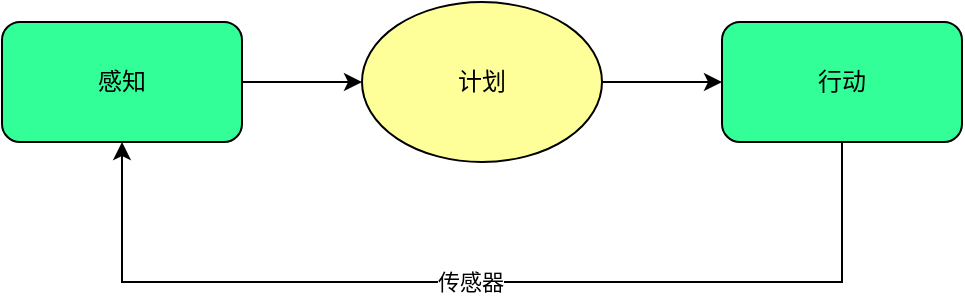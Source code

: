 <mxfile version="21.6.6" type="device" pages="2">
  <diagram name="Page-1" id="-x1rQi7dG0WxQ-_r-RhQ">
    <mxGraphModel dx="1194" dy="2270" grid="1" gridSize="10" guides="1" tooltips="1" connect="1" arrows="1" fold="1" page="1" pageScale="1" pageWidth="850" pageHeight="1100" math="0" shadow="0">
      <root>
        <mxCell id="0" />
        <mxCell id="1" parent="0" />
        <mxCell id="NI1XcI7PYZ9r-GpVawT1-5" value="" style="edgeStyle=orthogonalEdgeStyle;rounded=0;orthogonalLoop=1;jettySize=auto;html=1;" parent="1" source="NI1XcI7PYZ9r-GpVawT1-1" target="NI1XcI7PYZ9r-GpVawT1-3" edge="1">
          <mxGeometry relative="1" as="geometry" />
        </mxCell>
        <mxCell id="NI1XcI7PYZ9r-GpVawT1-1" value="感知" style="rounded=1;whiteSpace=wrap;html=1;fillColor=#33FF99;" parent="1" vertex="1">
          <mxGeometry x="140" y="190" width="120" height="60" as="geometry" />
        </mxCell>
        <mxCell id="NI1XcI7PYZ9r-GpVawT1-4" style="edgeStyle=orthogonalEdgeStyle;rounded=0;orthogonalLoop=1;jettySize=auto;html=1;exitX=0.5;exitY=1;exitDx=0;exitDy=0;entryX=0.5;entryY=1;entryDx=0;entryDy=0;" parent="1" source="NI1XcI7PYZ9r-GpVawT1-2" target="NI1XcI7PYZ9r-GpVawT1-1" edge="1">
          <mxGeometry relative="1" as="geometry">
            <Array as="points">
              <mxPoint x="560" y="320" />
              <mxPoint x="200" y="320" />
            </Array>
          </mxGeometry>
        </mxCell>
        <mxCell id="NI1XcI7PYZ9r-GpVawT1-7" value="传感器" style="edgeLabel;html=1;align=center;verticalAlign=middle;resizable=0;points=[];" parent="NI1XcI7PYZ9r-GpVawT1-4" vertex="1" connectable="0">
          <mxGeometry x="0.024" relative="1" as="geometry">
            <mxPoint as="offset" />
          </mxGeometry>
        </mxCell>
        <mxCell id="NI1XcI7PYZ9r-GpVawT1-2" value="行动" style="rounded=1;whiteSpace=wrap;html=1;fillColor=#33FF99;" parent="1" vertex="1">
          <mxGeometry x="500" y="190" width="120" height="60" as="geometry" />
        </mxCell>
        <mxCell id="NI1XcI7PYZ9r-GpVawT1-6" value="" style="edgeStyle=orthogonalEdgeStyle;rounded=0;orthogonalLoop=1;jettySize=auto;html=1;" parent="1" source="NI1XcI7PYZ9r-GpVawT1-3" target="NI1XcI7PYZ9r-GpVawT1-2" edge="1">
          <mxGeometry relative="1" as="geometry" />
        </mxCell>
        <mxCell id="NI1XcI7PYZ9r-GpVawT1-3" value="计划" style="ellipse;whiteSpace=wrap;html=1;fillColor=#FFFF99;" parent="1" vertex="1">
          <mxGeometry x="320" y="180" width="120" height="80" as="geometry" />
        </mxCell>
      </root>
    </mxGraphModel>
  </diagram>
  <diagram id="xrjvi4bqZW7vDQOlihGo" name="Page-2">
    <mxGraphModel dx="1194" dy="1170" grid="1" gridSize="10" guides="1" tooltips="1" connect="1" arrows="1" fold="1" page="1" pageScale="1" pageWidth="850" pageHeight="1100" math="0" shadow="0">
      <root>
        <mxCell id="0" />
        <mxCell id="1" parent="0" />
        <mxCell id="9SIYRg0LV1RDxC8XlKd5-5" value="" style="edgeStyle=orthogonalEdgeStyle;rounded=0;orthogonalLoop=1;jettySize=auto;html=1;exitX=0.25;exitY=0;exitDx=0;exitDy=0;" edge="1" parent="1" source="9SIYRg0LV1RDxC8XlKd5-3" target="9SIYRg0LV1RDxC8XlKd5-4">
          <mxGeometry relative="1" as="geometry" />
        </mxCell>
        <mxCell id="9SIYRg0LV1RDxC8XlKd5-14" style="edgeStyle=orthogonalEdgeStyle;rounded=0;orthogonalLoop=1;jettySize=auto;html=1;exitX=0.75;exitY=0;exitDx=0;exitDy=0;entryX=0.5;entryY=1;entryDx=0;entryDy=0;" edge="1" parent="1" source="9SIYRg0LV1RDxC8XlKd5-3" target="9SIYRg0LV1RDxC8XlKd5-12">
          <mxGeometry relative="1" as="geometry" />
        </mxCell>
        <mxCell id="9SIYRg0LV1RDxC8XlKd5-17" style="edgeStyle=orthogonalEdgeStyle;rounded=0;orthogonalLoop=1;jettySize=auto;html=1;exitX=0.25;exitY=1;exitDx=0;exitDy=0;entryX=0.5;entryY=0;entryDx=0;entryDy=0;" edge="1" parent="1" source="9SIYRg0LV1RDxC8XlKd5-3" target="9SIYRg0LV1RDxC8XlKd5-11">
          <mxGeometry relative="1" as="geometry" />
        </mxCell>
        <mxCell id="9SIYRg0LV1RDxC8XlKd5-18" style="edgeStyle=orthogonalEdgeStyle;rounded=0;orthogonalLoop=1;jettySize=auto;html=1;exitX=0.75;exitY=1;exitDx=0;exitDy=0;entryX=0.5;entryY=0;entryDx=0;entryDy=0;" edge="1" parent="1" source="9SIYRg0LV1RDxC8XlKd5-3" target="9SIYRg0LV1RDxC8XlKd5-10">
          <mxGeometry relative="1" as="geometry" />
        </mxCell>
        <mxCell id="9SIYRg0LV1RDxC8XlKd5-3" value="Agent智能体" style="rounded=0;whiteSpace=wrap;html=1;fillColor=#FF9999;" vertex="1" parent="1">
          <mxGeometry x="830" y="1760" width="120" height="60" as="geometry" />
        </mxCell>
        <mxCell id="9SIYRg0LV1RDxC8XlKd5-8" style="edgeStyle=orthogonalEdgeStyle;rounded=0;orthogonalLoop=1;jettySize=auto;html=1;exitX=0;exitY=0.25;exitDx=0;exitDy=0;entryX=1;entryY=0.5;entryDx=0;entryDy=0;" edge="1" parent="1" source="9SIYRg0LV1RDxC8XlKd5-4" target="9SIYRg0LV1RDxC8XlKd5-6">
          <mxGeometry relative="1" as="geometry" />
        </mxCell>
        <mxCell id="9SIYRg0LV1RDxC8XlKd5-9" style="edgeStyle=orthogonalEdgeStyle;rounded=0;orthogonalLoop=1;jettySize=auto;html=1;exitX=-0.008;exitY=0.617;exitDx=0;exitDy=0;entryX=1;entryY=0.5;entryDx=0;entryDy=0;exitPerimeter=0;" edge="1" parent="1" source="9SIYRg0LV1RDxC8XlKd5-4" target="9SIYRg0LV1RDxC8XlKd5-7">
          <mxGeometry relative="1" as="geometry" />
        </mxCell>
        <mxCell id="9SIYRg0LV1RDxC8XlKd5-4" value="记忆模块" style="rounded=0;whiteSpace=wrap;html=1;fillColor=#66FF66;" vertex="1" parent="1">
          <mxGeometry x="730" y="1620" width="120" height="60" as="geometry" />
        </mxCell>
        <mxCell id="9SIYRg0LV1RDxC8XlKd5-6" value="短期记忆" style="rounded=0;whiteSpace=wrap;html=1;fillColor=#FFFF99;" vertex="1" parent="1">
          <mxGeometry x="530" y="1530" width="120" height="60" as="geometry" />
        </mxCell>
        <mxCell id="9SIYRg0LV1RDxC8XlKd5-7" value="长期记忆" style="rounded=0;whiteSpace=wrap;html=1;fillColor=#FFFF99;" vertex="1" parent="1">
          <mxGeometry x="530" y="1700" width="120" height="60" as="geometry" />
        </mxCell>
        <mxCell id="9SIYRg0LV1RDxC8XlKd5-10" value="执行模块" style="rounded=0;whiteSpace=wrap;html=1;fillColor=#66FF66;" vertex="1" parent="1">
          <mxGeometry x="910" y="1880" width="120" height="60" as="geometry" />
        </mxCell>
        <mxCell id="9SIYRg0LV1RDxC8XlKd5-45" style="edgeStyle=orthogonalEdgeStyle;rounded=0;orthogonalLoop=1;jettySize=auto;html=1;exitX=0;exitY=1;exitDx=0;exitDy=0;entryX=0.5;entryY=0;entryDx=0;entryDy=0;" edge="1" parent="1" source="9SIYRg0LV1RDxC8XlKd5-11" target="9SIYRg0LV1RDxC8XlKd5-41">
          <mxGeometry relative="1" as="geometry">
            <Array as="points">
              <mxPoint x="740" y="1980" />
              <mxPoint x="590" y="1980" />
            </Array>
          </mxGeometry>
        </mxCell>
        <mxCell id="9SIYRg0LV1RDxC8XlKd5-46" style="edgeStyle=orthogonalEdgeStyle;rounded=0;orthogonalLoop=1;jettySize=auto;html=1;exitX=0.25;exitY=1;exitDx=0;exitDy=0;entryX=0.5;entryY=0;entryDx=0;entryDy=0;" edge="1" parent="1" source="9SIYRg0LV1RDxC8XlKd5-11" target="9SIYRg0LV1RDxC8XlKd5-43">
          <mxGeometry relative="1" as="geometry" />
        </mxCell>
        <mxCell id="9SIYRg0LV1RDxC8XlKd5-47" style="edgeStyle=orthogonalEdgeStyle;rounded=0;orthogonalLoop=1;jettySize=auto;html=1;exitX=0.5;exitY=1;exitDx=0;exitDy=0;" edge="1" parent="1" source="9SIYRg0LV1RDxC8XlKd5-11" target="9SIYRg0LV1RDxC8XlKd5-42">
          <mxGeometry relative="1" as="geometry" />
        </mxCell>
        <mxCell id="9SIYRg0LV1RDxC8XlKd5-48" style="edgeStyle=orthogonalEdgeStyle;rounded=0;orthogonalLoop=1;jettySize=auto;html=1;exitX=0.75;exitY=1;exitDx=0;exitDy=0;entryX=0.5;entryY=0;entryDx=0;entryDy=0;" edge="1" parent="1" source="9SIYRg0LV1RDxC8XlKd5-11" target="9SIYRg0LV1RDxC8XlKd5-44">
          <mxGeometry relative="1" as="geometry">
            <Array as="points">
              <mxPoint x="830" y="1980" />
              <mxPoint x="1010" y="1980" />
            </Array>
          </mxGeometry>
        </mxCell>
        <mxCell id="9SIYRg0LV1RDxC8XlKd5-11" value="工具箱" style="rounded=0;whiteSpace=wrap;html=1;fillColor=#66FF66;" vertex="1" parent="1">
          <mxGeometry x="740" y="1880" width="120" height="60" as="geometry" />
        </mxCell>
        <mxCell id="9SIYRg0LV1RDxC8XlKd5-22" value="" style="edgeStyle=orthogonalEdgeStyle;rounded=0;orthogonalLoop=1;jettySize=auto;html=1;exitX=0.25;exitY=0;exitDx=0;exitDy=0;" edge="1" parent="1" source="9SIYRg0LV1RDxC8XlKd5-12" target="9SIYRg0LV1RDxC8XlKd5-21">
          <mxGeometry relative="1" as="geometry" />
        </mxCell>
        <mxCell id="9SIYRg0LV1RDxC8XlKd5-25" style="edgeStyle=orthogonalEdgeStyle;rounded=0;orthogonalLoop=1;jettySize=auto;html=1;exitX=0.5;exitY=0;exitDx=0;exitDy=0;entryX=0.5;entryY=1;entryDx=0;entryDy=0;" edge="1" parent="1" source="9SIYRg0LV1RDxC8XlKd5-12" target="9SIYRg0LV1RDxC8XlKd5-23">
          <mxGeometry relative="1" as="geometry" />
        </mxCell>
        <mxCell id="9SIYRg0LV1RDxC8XlKd5-26" style="edgeStyle=orthogonalEdgeStyle;rounded=0;orthogonalLoop=1;jettySize=auto;html=1;exitX=0.75;exitY=0;exitDx=0;exitDy=0;entryX=0;entryY=0.5;entryDx=0;entryDy=0;" edge="1" parent="1" source="9SIYRg0LV1RDxC8XlKd5-12" target="9SIYRg0LV1RDxC8XlKd5-24">
          <mxGeometry relative="1" as="geometry" />
        </mxCell>
        <mxCell id="9SIYRg0LV1RDxC8XlKd5-28" style="edgeStyle=orthogonalEdgeStyle;rounded=0;orthogonalLoop=1;jettySize=auto;html=1;exitX=1;exitY=0;exitDx=0;exitDy=0;entryX=0;entryY=0.5;entryDx=0;entryDy=0;" edge="1" parent="1" source="9SIYRg0LV1RDxC8XlKd5-12" target="9SIYRg0LV1RDxC8XlKd5-27">
          <mxGeometry relative="1" as="geometry" />
        </mxCell>
        <mxCell id="9SIYRg0LV1RDxC8XlKd5-32" style="edgeStyle=orthogonalEdgeStyle;rounded=0;orthogonalLoop=1;jettySize=auto;html=1;exitX=1;exitY=0.5;exitDx=0;exitDy=0;" edge="1" parent="1" source="9SIYRg0LV1RDxC8XlKd5-12" target="9SIYRg0LV1RDxC8XlKd5-31">
          <mxGeometry relative="1" as="geometry" />
        </mxCell>
        <mxCell id="9SIYRg0LV1RDxC8XlKd5-12" value="决策模块" style="rounded=0;whiteSpace=wrap;html=1;fillColor=#66FF66;" vertex="1" parent="1">
          <mxGeometry x="920" y="1620" width="120" height="60" as="geometry" />
        </mxCell>
        <mxCell id="9SIYRg0LV1RDxC8XlKd5-20" style="edgeStyle=orthogonalEdgeStyle;rounded=0;orthogonalLoop=1;jettySize=auto;html=1;exitX=0;exitY=0.5;exitDx=0;exitDy=0;entryX=1;entryY=0.5;entryDx=0;entryDy=0;" edge="1" parent="1" source="9SIYRg0LV1RDxC8XlKd5-15" target="9SIYRg0LV1RDxC8XlKd5-3">
          <mxGeometry relative="1" as="geometry" />
        </mxCell>
        <mxCell id="9SIYRg0LV1RDxC8XlKd5-49" style="edgeStyle=orthogonalEdgeStyle;rounded=0;orthogonalLoop=1;jettySize=auto;html=1;exitX=0.5;exitY=0;exitDx=0;exitDy=0;entryX=0.75;entryY=1;entryDx=0;entryDy=0;dashed=1;" edge="1" parent="1" source="9SIYRg0LV1RDxC8XlKd5-15" target="9SIYRg0LV1RDxC8XlKd5-12">
          <mxGeometry relative="1" as="geometry" />
        </mxCell>
        <mxCell id="9SIYRg0LV1RDxC8XlKd5-15" value="感知模块" style="rounded=0;whiteSpace=wrap;html=1;fillColor=#66FF66;" vertex="1" parent="1">
          <mxGeometry x="1060" y="1760" width="120" height="60" as="geometry" />
        </mxCell>
        <mxCell id="9SIYRg0LV1RDxC8XlKd5-21" value="Chain of Thought" style="rounded=0;whiteSpace=wrap;html=1;fillColor=#E6E6E6;" vertex="1" parent="1">
          <mxGeometry x="800" y="1490" width="120" height="60" as="geometry" />
        </mxCell>
        <mxCell id="9SIYRg0LV1RDxC8XlKd5-23" value="Tree of Thought" style="whiteSpace=wrap;html=1;fillColor=#E6E6E6;" vertex="1" parent="1">
          <mxGeometry x="870" y="1380" width="120" height="60" as="geometry" />
        </mxCell>
        <mxCell id="9SIYRg0LV1RDxC8XlKd5-24" value="Think on Graph" style="whiteSpace=wrap;html=1;fillColor=#E6E6E6;" vertex="1" parent="1">
          <mxGeometry x="1030" y="1410" width="120" height="60" as="geometry" />
        </mxCell>
        <mxCell id="9SIYRg0LV1RDxC8XlKd5-27" value="Reflection" style="whiteSpace=wrap;html=1;fillColor=#E6E6E6;" vertex="1" parent="1">
          <mxGeometry x="1070" y="1500" width="120" height="60" as="geometry" />
        </mxCell>
        <mxCell id="9SIYRg0LV1RDxC8XlKd5-31" value="&lt;font style=&quot;font-size: 24px;&quot;&gt;...&lt;/font&gt;" style="whiteSpace=wrap;html=1;fillColor=#E6E6E6;" vertex="1" parent="1">
          <mxGeometry x="1090" y="1580" width="120" height="60" as="geometry" />
        </mxCell>
        <mxCell id="9SIYRg0LV1RDxC8XlKd5-39" value="" style="html=1;labelBackgroundColor=#ffffff;startArrow=none;startFill=0;startSize=6;endArrow=classic;endFill=1;endSize=6;jettySize=auto;orthogonalLoop=1;strokeWidth=1;dashed=1;fontSize=14;rounded=0;exitX=0;exitY=0.5;exitDx=0;exitDy=0;" edge="1" parent="1" source="9SIYRg0LV1RDxC8XlKd5-10">
          <mxGeometry width="60" height="60" relative="1" as="geometry">
            <mxPoint x="800" y="1970" as="sourcePoint" />
            <mxPoint x="860" y="1910" as="targetPoint" />
          </mxGeometry>
        </mxCell>
        <mxCell id="9SIYRg0LV1RDxC8XlKd5-40" value="" style="html=1;labelBackgroundColor=#ffffff;startArrow=none;startFill=0;startSize=6;endArrow=classic;endFill=1;endSize=6;jettySize=auto;orthogonalLoop=1;strokeWidth=1;dashed=1;fontSize=14;rounded=0;exitX=1;exitY=0.5;exitDx=0;exitDy=0;entryX=0;entryY=0.5;entryDx=0;entryDy=0;" edge="1" parent="1" source="9SIYRg0LV1RDxC8XlKd5-4" target="9SIYRg0LV1RDxC8XlKd5-12">
          <mxGeometry width="60" height="60" relative="1" as="geometry">
            <mxPoint x="920" y="1990" as="sourcePoint" />
            <mxPoint x="870" y="1990" as="targetPoint" />
          </mxGeometry>
        </mxCell>
        <mxCell id="9SIYRg0LV1RDxC8XlKd5-41" value="搜索模块" style="whiteSpace=wrap;html=1;" vertex="1" parent="1">
          <mxGeometry x="530" y="2040" width="120" height="60" as="geometry" />
        </mxCell>
        <mxCell id="9SIYRg0LV1RDxC8XlKd5-42" value="代码解释器" style="whiteSpace=wrap;html=1;" vertex="1" parent="1">
          <mxGeometry x="810" y="2040" width="120" height="60" as="geometry" />
        </mxCell>
        <mxCell id="9SIYRg0LV1RDxC8XlKd5-43" value="计算单元" style="whiteSpace=wrap;html=1;" vertex="1" parent="1">
          <mxGeometry x="670" y="2040" width="120" height="60" as="geometry" />
        </mxCell>
        <mxCell id="9SIYRg0LV1RDxC8XlKd5-44" value="&lt;font style=&quot;font-size: 24px;&quot;&gt;...&lt;/font&gt;" style="whiteSpace=wrap;html=1;" vertex="1" parent="1">
          <mxGeometry x="950" y="2040" width="120" height="60" as="geometry" />
        </mxCell>
      </root>
    </mxGraphModel>
  </diagram>
</mxfile>
